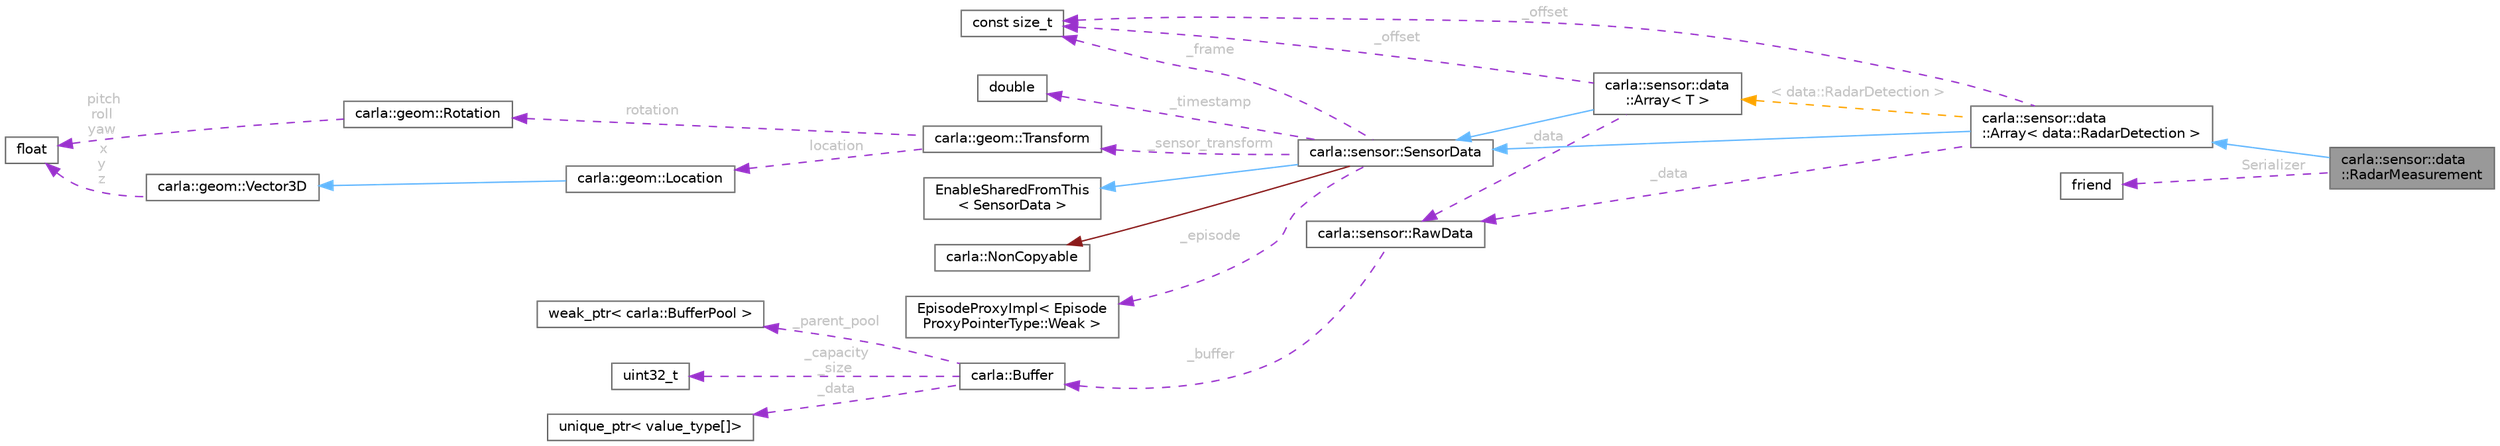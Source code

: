 digraph "carla::sensor::data::RadarMeasurement"
{
 // INTERACTIVE_SVG=YES
 // LATEX_PDF_SIZE
  bgcolor="transparent";
  edge [fontname=Helvetica,fontsize=10,labelfontname=Helvetica,labelfontsize=10];
  node [fontname=Helvetica,fontsize=10,shape=box,height=0.2,width=0.4];
  rankdir="LR";
  Node1 [id="Node000001",label="carla::sensor::data\l::RadarMeasurement",height=0.2,width=0.4,color="gray40", fillcolor="grey60", style="filled", fontcolor="black",tooltip="Measurement produced by a Radar."];
  Node2 -> Node1 [id="edge1_Node000001_Node000002",dir="back",color="steelblue1",style="solid",tooltip=" "];
  Node2 [id="Node000002",label="carla::sensor::data\l::Array\< data::RadarDetection \>",height=0.2,width=0.4,color="gray40", fillcolor="white", style="filled",URL="$d2/dcc/classcarla_1_1sensor_1_1data_1_1Array.html",tooltip=" "];
  Node3 -> Node2 [id="edge2_Node000002_Node000003",dir="back",color="steelblue1",style="solid",tooltip=" "];
  Node3 [id="Node000003",label="carla::sensor::SensorData",height=0.2,width=0.4,color="gray40", fillcolor="white", style="filled",URL="$df/d8c/classcarla_1_1sensor_1_1SensorData.html",tooltip="Base class for all the objects containing data generated by a sensor."];
  Node4 -> Node3 [id="edge3_Node000003_Node000004",dir="back",color="steelblue1",style="solid",tooltip=" "];
  Node4 [id="Node000004",label="EnableSharedFromThis\l\< SensorData \>",height=0.2,width=0.4,color="gray40", fillcolor="white", style="filled",URL="$da/d05/classEnableSharedFromThis.html",tooltip=" "];
  Node5 -> Node3 [id="edge4_Node000003_Node000005",dir="back",color="firebrick4",style="solid",tooltip=" "];
  Node5 [id="Node000005",label="carla::NonCopyable",height=0.2,width=0.4,color="gray40", fillcolor="white", style="filled",URL="$d4/d8b/classcarla_1_1NonCopyable.html",tooltip="Inherit (privately) to suppress copy/move construction and assignment."];
  Node6 -> Node3 [id="edge5_Node000003_Node000006",dir="back",color="darkorchid3",style="dashed",tooltip=" ",label=" _episode",fontcolor="grey" ];
  Node6 [id="Node000006",label="EpisodeProxyImpl\< Episode\lProxyPointerType::Weak \>",height=0.2,width=0.4,color="gray40", fillcolor="white", style="filled",tooltip=" "];
  Node7 -> Node3 [id="edge6_Node000003_Node000007",dir="back",color="darkorchid3",style="dashed",tooltip=" ",label=" _frame",fontcolor="grey" ];
  Node7 [id="Node000007",label="const size_t",height=0.2,width=0.4,color="gray40", fillcolor="white", style="filled",tooltip=" "];
  Node8 -> Node3 [id="edge7_Node000003_Node000008",dir="back",color="darkorchid3",style="dashed",tooltip=" ",label=" _timestamp",fontcolor="grey" ];
  Node8 [id="Node000008",label="double",height=0.2,width=0.4,color="gray40", fillcolor="white", style="filled",tooltip=" "];
  Node9 -> Node3 [id="edge8_Node000003_Node000009",dir="back",color="darkorchid3",style="dashed",tooltip=" ",label=" _sensor_transform",fontcolor="grey" ];
  Node9 [id="Node000009",label="carla::geom::Transform",height=0.2,width=0.4,color="gray40", fillcolor="white", style="filled",URL="$de/da4/classcarla_1_1geom_1_1Transform.html",tooltip=" "];
  Node10 -> Node9 [id="edge9_Node000009_Node000010",dir="back",color="darkorchid3",style="dashed",tooltip=" ",label=" location",fontcolor="grey" ];
  Node10 [id="Node000010",label="carla::geom::Location",height=0.2,width=0.4,color="gray40", fillcolor="white", style="filled",URL="$de/d23/classcarla_1_1geom_1_1Location.html",tooltip=" "];
  Node11 -> Node10 [id="edge10_Node000010_Node000011",dir="back",color="steelblue1",style="solid",tooltip=" "];
  Node11 [id="Node000011",label="carla::geom::Vector3D",height=0.2,width=0.4,color="gray40", fillcolor="white", style="filled",URL="$d9/dfe/classcarla_1_1geom_1_1Vector3D.html",tooltip=" "];
  Node12 -> Node11 [id="edge11_Node000011_Node000012",dir="back",color="darkorchid3",style="dashed",tooltip=" ",label=" x\ny\nz",fontcolor="grey" ];
  Node12 [id="Node000012",label="float",height=0.2,width=0.4,color="gray40", fillcolor="white", style="filled",tooltip=" "];
  Node13 -> Node9 [id="edge12_Node000009_Node000013",dir="back",color="darkorchid3",style="dashed",tooltip=" ",label=" rotation",fontcolor="grey" ];
  Node13 [id="Node000013",label="carla::geom::Rotation",height=0.2,width=0.4,color="gray40", fillcolor="white", style="filled",URL="$d8/dba/classcarla_1_1geom_1_1Rotation.html",tooltip=" "];
  Node12 -> Node13 [id="edge13_Node000013_Node000012",dir="back",color="darkorchid3",style="dashed",tooltip=" ",label=" pitch\nroll\nyaw",fontcolor="grey" ];
  Node14 -> Node2 [id="edge14_Node000002_Node000014",dir="back",color="darkorchid3",style="dashed",tooltip=" ",label=" _data",fontcolor="grey" ];
  Node14 [id="Node000014",label="carla::sensor::RawData",height=0.2,width=0.4,color="gray40", fillcolor="white", style="filled",URL="$d3/da0/classcarla_1_1sensor_1_1RawData.html",tooltip="Wrapper around the raw data generated by a sensor plus some useful meta-information."];
  Node15 -> Node14 [id="edge15_Node000014_Node000015",dir="back",color="darkorchid3",style="dashed",tooltip=" ",label=" _buffer",fontcolor="grey" ];
  Node15 [id="Node000015",label="carla::Buffer",height=0.2,width=0.4,color="gray40", fillcolor="white", style="filled",URL="$d0/d0a/classcarla_1_1Buffer.html",tooltip="一块原始数据。 请注意，如果需要更多容量，则会分配一个新的内存块，并 删除旧的内存块。这意味着默认情况下，缓冲区只能增长。要释放内存，使用 clear 或 pop。"];
  Node16 -> Node15 [id="edge16_Node000015_Node000016",dir="back",color="darkorchid3",style="dashed",tooltip=" ",label=" _parent_pool",fontcolor="grey" ];
  Node16 [id="Node000016",label="weak_ptr\< carla::BufferPool \>",height=0.2,width=0.4,color="gray40", fillcolor="white", style="filled",tooltip=" "];
  Node17 -> Node15 [id="edge17_Node000015_Node000017",dir="back",color="darkorchid3",style="dashed",tooltip=" ",label=" _capacity\n_size",fontcolor="grey" ];
  Node17 [id="Node000017",label="uint32_t",height=0.2,width=0.4,color="gray40", fillcolor="white", style="filled",tooltip=" "];
  Node18 -> Node15 [id="edge18_Node000015_Node000018",dir="back",color="darkorchid3",style="dashed",tooltip=" ",label=" _data",fontcolor="grey" ];
  Node18 [id="Node000018",label="unique_ptr\< value_type[]\>",height=0.2,width=0.4,color="gray40", fillcolor="white", style="filled",tooltip=" "];
  Node7 -> Node2 [id="edge19_Node000002_Node000007",dir="back",color="darkorchid3",style="dashed",tooltip=" ",label=" _offset",fontcolor="grey" ];
  Node19 -> Node2 [id="edge20_Node000002_Node000019",dir="back",color="orange",style="dashed",tooltip=" ",label=" \< data::RadarDetection \>",fontcolor="grey" ];
  Node19 [id="Node000019",label="carla::sensor::data\l::Array\< T \>",height=0.2,width=0.4,color="gray40", fillcolor="white", style="filled",URL="$d2/dcc/classcarla_1_1sensor_1_1data_1_1Array.html",tooltip="Base class for all the sensor data consisting of an array of items."];
  Node3 -> Node19 [id="edge21_Node000019_Node000003",dir="back",color="steelblue1",style="solid",tooltip=" "];
  Node14 -> Node19 [id="edge22_Node000019_Node000014",dir="back",color="darkorchid3",style="dashed",tooltip=" ",label=" _data",fontcolor="grey" ];
  Node7 -> Node19 [id="edge23_Node000019_Node000007",dir="back",color="darkorchid3",style="dashed",tooltip=" ",label=" _offset",fontcolor="grey" ];
  Node20 -> Node1 [id="edge24_Node000001_Node000020",dir="back",color="darkorchid3",style="dashed",tooltip=" ",label=" Serializer",fontcolor="grey" ];
  Node20 [id="Node000020",label="friend",height=0.2,width=0.4,color="gray40", fillcolor="white", style="filled",tooltip=" "];
}
